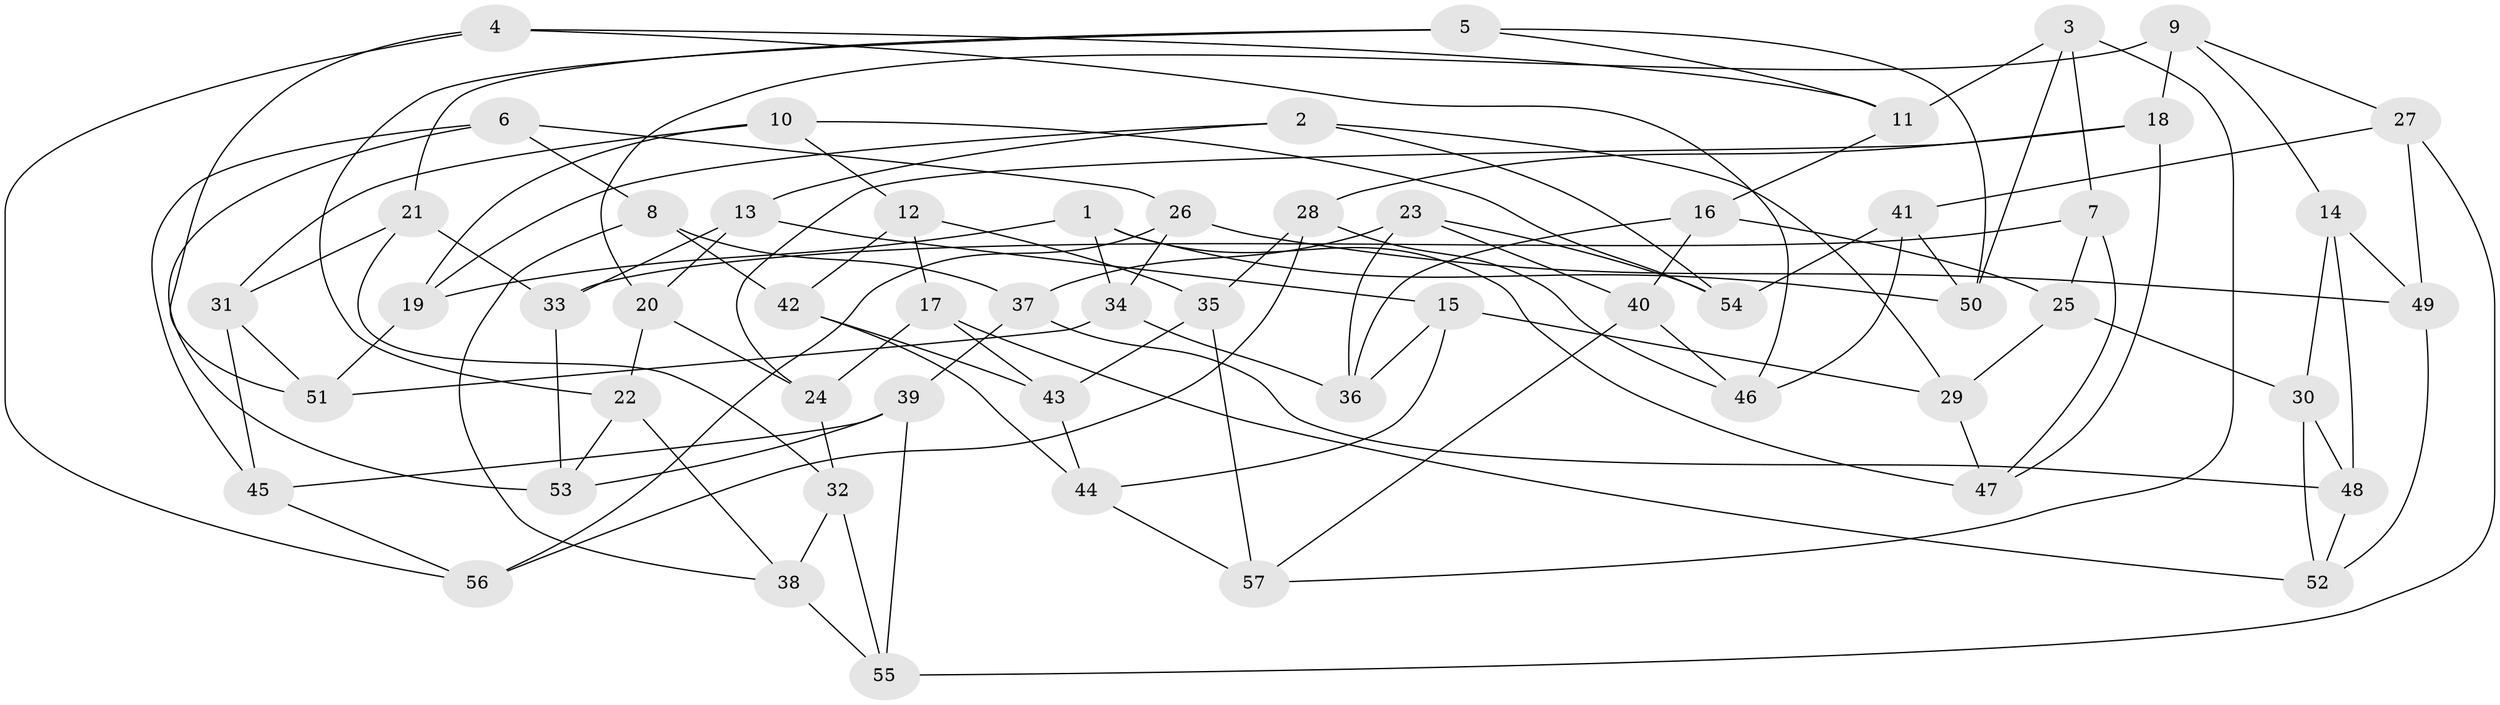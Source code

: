// Generated by graph-tools (version 1.1) at 2025/50/03/09/25 03:50:43]
// undirected, 57 vertices, 114 edges
graph export_dot {
graph [start="1"]
  node [color=gray90,style=filled];
  1;
  2;
  3;
  4;
  5;
  6;
  7;
  8;
  9;
  10;
  11;
  12;
  13;
  14;
  15;
  16;
  17;
  18;
  19;
  20;
  21;
  22;
  23;
  24;
  25;
  26;
  27;
  28;
  29;
  30;
  31;
  32;
  33;
  34;
  35;
  36;
  37;
  38;
  39;
  40;
  41;
  42;
  43;
  44;
  45;
  46;
  47;
  48;
  49;
  50;
  51;
  52;
  53;
  54;
  55;
  56;
  57;
  1 -- 19;
  1 -- 50;
  1 -- 34;
  1 -- 47;
  2 -- 54;
  2 -- 13;
  2 -- 29;
  2 -- 19;
  3 -- 11;
  3 -- 50;
  3 -- 7;
  3 -- 57;
  4 -- 51;
  4 -- 11;
  4 -- 46;
  4 -- 56;
  5 -- 11;
  5 -- 22;
  5 -- 50;
  5 -- 21;
  6 -- 45;
  6 -- 26;
  6 -- 8;
  6 -- 53;
  7 -- 47;
  7 -- 33;
  7 -- 25;
  8 -- 37;
  8 -- 42;
  8 -- 38;
  9 -- 20;
  9 -- 14;
  9 -- 18;
  9 -- 27;
  10 -- 12;
  10 -- 54;
  10 -- 31;
  10 -- 19;
  11 -- 16;
  12 -- 17;
  12 -- 42;
  12 -- 35;
  13 -- 20;
  13 -- 33;
  13 -- 15;
  14 -- 30;
  14 -- 48;
  14 -- 49;
  15 -- 29;
  15 -- 44;
  15 -- 36;
  16 -- 25;
  16 -- 36;
  16 -- 40;
  17 -- 24;
  17 -- 43;
  17 -- 52;
  18 -- 47;
  18 -- 28;
  18 -- 24;
  19 -- 51;
  20 -- 24;
  20 -- 22;
  21 -- 31;
  21 -- 32;
  21 -- 33;
  22 -- 53;
  22 -- 38;
  23 -- 40;
  23 -- 36;
  23 -- 54;
  23 -- 37;
  24 -- 32;
  25 -- 30;
  25 -- 29;
  26 -- 34;
  26 -- 49;
  26 -- 56;
  27 -- 55;
  27 -- 49;
  27 -- 41;
  28 -- 56;
  28 -- 35;
  28 -- 46;
  29 -- 47;
  30 -- 52;
  30 -- 48;
  31 -- 45;
  31 -- 51;
  32 -- 55;
  32 -- 38;
  33 -- 53;
  34 -- 36;
  34 -- 51;
  35 -- 43;
  35 -- 57;
  37 -- 48;
  37 -- 39;
  38 -- 55;
  39 -- 53;
  39 -- 45;
  39 -- 55;
  40 -- 57;
  40 -- 46;
  41 -- 50;
  41 -- 46;
  41 -- 54;
  42 -- 43;
  42 -- 44;
  43 -- 44;
  44 -- 57;
  45 -- 56;
  48 -- 52;
  49 -- 52;
}
